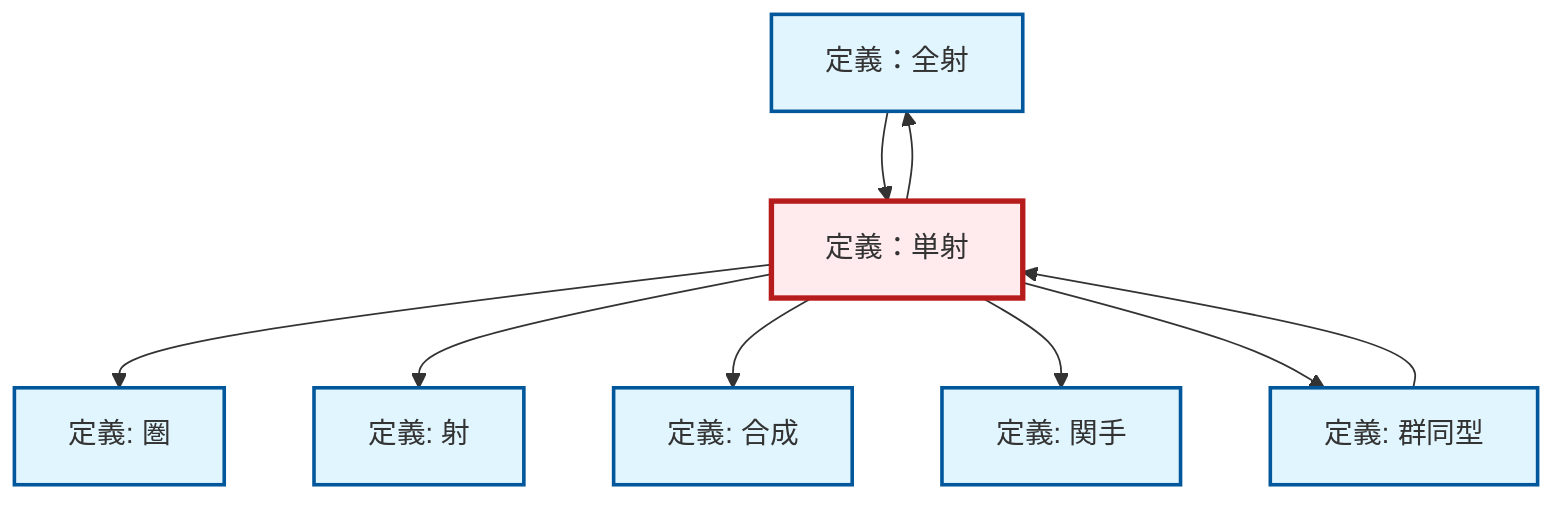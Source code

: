 graph TD
    classDef definition fill:#e1f5fe,stroke:#01579b,stroke-width:2px
    classDef theorem fill:#f3e5f5,stroke:#4a148c,stroke-width:2px
    classDef axiom fill:#fff3e0,stroke:#e65100,stroke-width:2px
    classDef example fill:#e8f5e9,stroke:#1b5e20,stroke-width:2px
    classDef current fill:#ffebee,stroke:#b71c1c,stroke-width:3px
    def-epimorphism["定義：全射"]:::definition
    def-monomorphism["定義：単射"]:::definition
    def-composition["定義: 合成"]:::definition
    def-morphism["定義: 射"]:::definition
    def-category["定義: 圏"]:::definition
    def-isomorphism["定義: 群同型"]:::definition
    def-functor["定義: 関手"]:::definition
    def-monomorphism --> def-category
    def-monomorphism --> def-morphism
    def-monomorphism --> def-composition
    def-monomorphism --> def-functor
    def-epimorphism --> def-monomorphism
    def-monomorphism --> def-epimorphism
    def-monomorphism --> def-isomorphism
    def-isomorphism --> def-monomorphism
    class def-monomorphism current